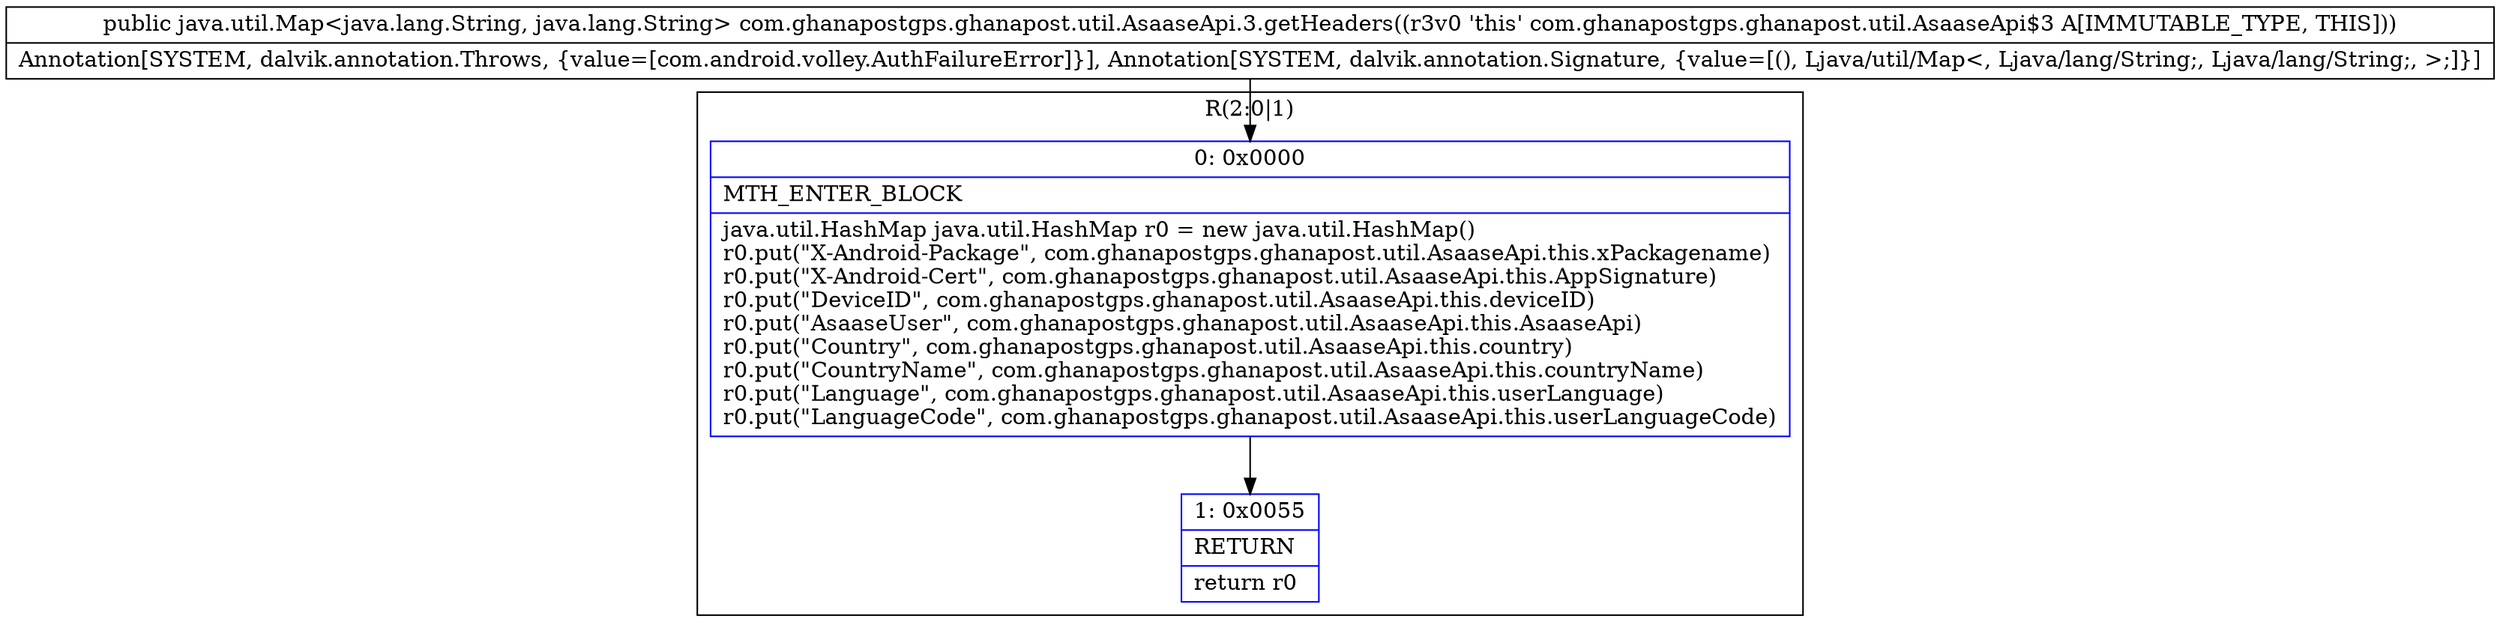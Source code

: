 digraph "CFG forcom.ghanapostgps.ghanapost.util.AsaaseApi.3.getHeaders()Ljava\/util\/Map;" {
subgraph cluster_Region_1630296863 {
label = "R(2:0|1)";
node [shape=record,color=blue];
Node_0 [shape=record,label="{0\:\ 0x0000|MTH_ENTER_BLOCK\l|java.util.HashMap java.util.HashMap r0 = new java.util.HashMap()\lr0.put(\"X\-Android\-Package\", com.ghanapostgps.ghanapost.util.AsaaseApi.this.xPackagename)\lr0.put(\"X\-Android\-Cert\", com.ghanapostgps.ghanapost.util.AsaaseApi.this.AppSignature)\lr0.put(\"DeviceID\", com.ghanapostgps.ghanapost.util.AsaaseApi.this.deviceID)\lr0.put(\"AsaaseUser\", com.ghanapostgps.ghanapost.util.AsaaseApi.this.AsaaseApi)\lr0.put(\"Country\", com.ghanapostgps.ghanapost.util.AsaaseApi.this.country)\lr0.put(\"CountryName\", com.ghanapostgps.ghanapost.util.AsaaseApi.this.countryName)\lr0.put(\"Language\", com.ghanapostgps.ghanapost.util.AsaaseApi.this.userLanguage)\lr0.put(\"LanguageCode\", com.ghanapostgps.ghanapost.util.AsaaseApi.this.userLanguageCode)\l}"];
Node_1 [shape=record,label="{1\:\ 0x0055|RETURN\l|return r0\l}"];
}
MethodNode[shape=record,label="{public java.util.Map\<java.lang.String, java.lang.String\> com.ghanapostgps.ghanapost.util.AsaaseApi.3.getHeaders((r3v0 'this' com.ghanapostgps.ghanapost.util.AsaaseApi$3 A[IMMUTABLE_TYPE, THIS]))  | Annotation[SYSTEM, dalvik.annotation.Throws, \{value=[com.android.volley.AuthFailureError]\}], Annotation[SYSTEM, dalvik.annotation.Signature, \{value=[(), Ljava\/util\/Map\<, Ljava\/lang\/String;, Ljava\/lang\/String;, \>;]\}]\l}"];
MethodNode -> Node_0;
Node_0 -> Node_1;
}

